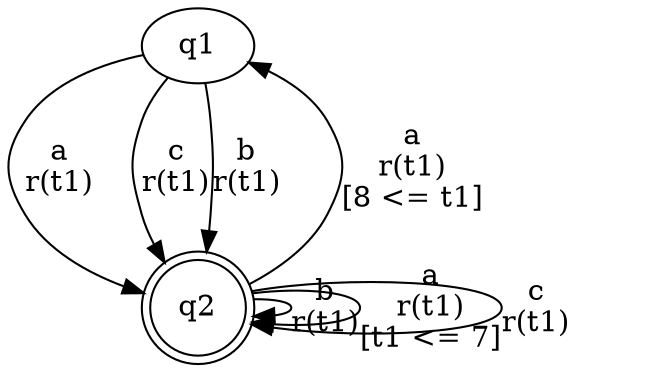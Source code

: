 digraph "tests_1/test29/solution201/solution" {
	q1[label=q1]
	q2[label=q2 shape=doublecircle]
	q1 -> q2[label="a\nr(t1)\n"]
	q2 -> q2[label="b\nr(t1)\n"]
	q2 -> q2[label="a\nr(t1)\n[t1 <= 7]"]
	q2 -> q2[label="c\nr(t1)\n"]
	q2 -> q1[label="a\nr(t1)\n[8 <= t1]"]
	q1 -> q2[label="c\nr(t1)\n"]
	q1 -> q2[label="b\nr(t1)\n"]
}
